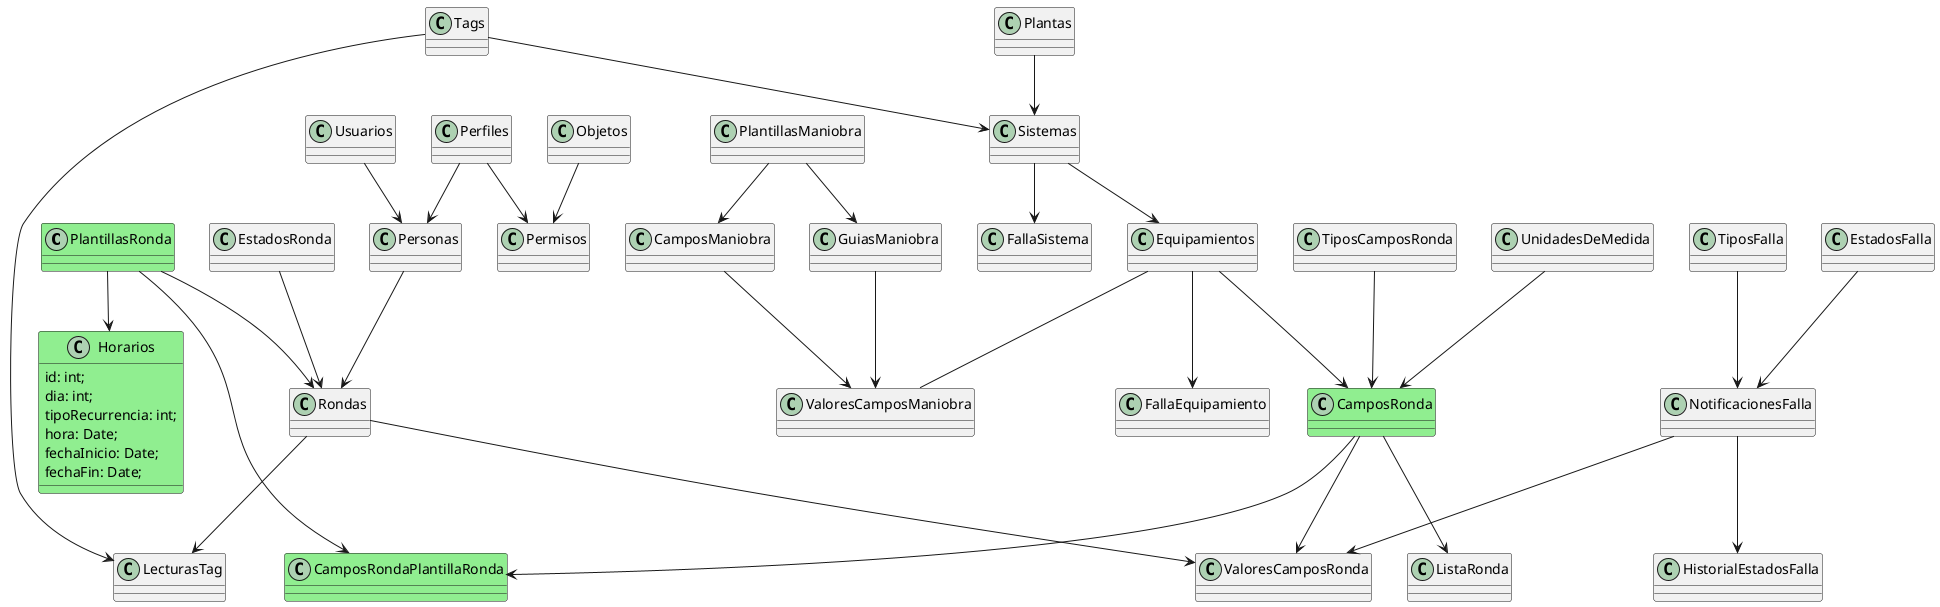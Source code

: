 @startuml
class PlantillasRonda #lightgreen {
}
class CamposRonda #lightgreen {
}
class Horarios #lightgreen {
  id: int;
  dia: int;
  tipoRecurrencia: int;
  hora: Date;
  fechaInicio: Date;
  fechaFin: Date;
}
class CamposRondaPlantillaRonda #lightgreen {
  
}
PlantillasRonda --> CamposRondaPlantillaRonda
CamposRonda --> CamposRondaPlantillaRonda
PlantillasRonda --> Horarios
PlantillasRonda --> Rondas
Rondas --> ValoresCamposRonda
Rondas --> LecturasTag
EstadosRonda --> Rondas
CamposRonda --> ValoresCamposRonda
CamposRonda --> ListaRonda
TiposCamposRonda --> CamposRonda
UnidadesDeMedida --> CamposRonda
Equipamientos --> CamposRonda
Equipamientos -- ValoresCamposManiobra
Equipamientos --> FallaEquipamiento
Sistemas --> Equipamientos
Sistemas --> FallaSistema
Plantas --> Sistemas
CamposManiobra --> ValoresCamposManiobra
PlantillasManiobra --> CamposManiobra
PlantillasManiobra --> GuiasManiobra
GuiasManiobra --> ValoresCamposManiobra
Personas --> Rondas
Usuarios --> Personas
Perfiles --> Personas
Perfiles --> Permisos
Objetos --> Permisos
Tags --> Sistemas
Tags --> LecturasTag
NotificacionesFalla --> ValoresCamposRonda
NotificacionesFalla --> HistorialEstadosFalla
TiposFalla --> NotificacionesFalla
EstadosFalla --> NotificacionesFalla
@enduml